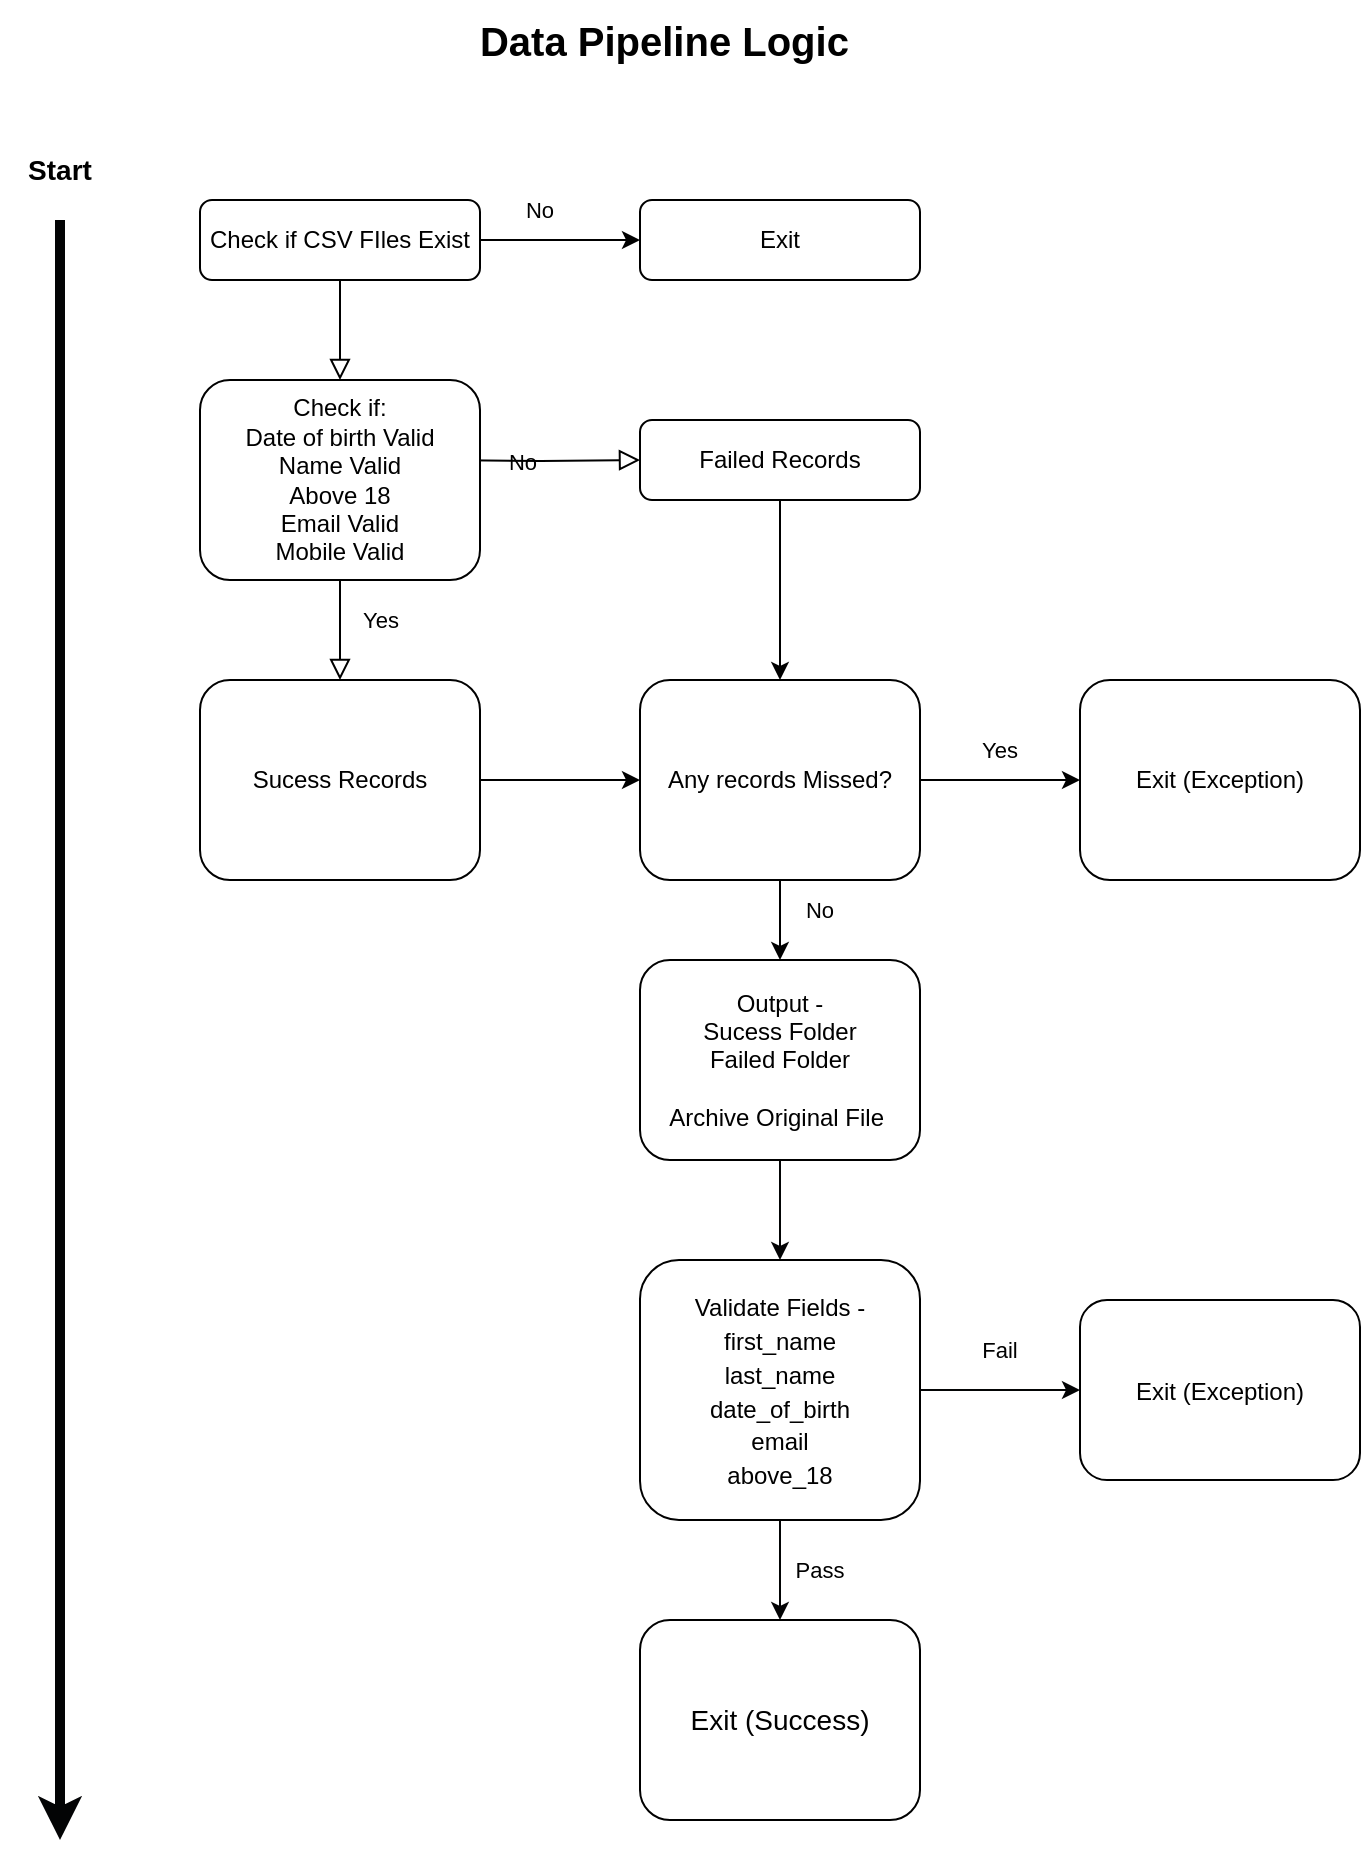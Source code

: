 <mxfile version="20.8.18" type="device"><diagram id="C5RBs43oDa-KdzZeNtuy" name="Page-1"><mxGraphModel dx="2074" dy="1131" grid="1" gridSize="10" guides="1" tooltips="1" connect="1" arrows="1" fold="1" page="1" pageScale="1" pageWidth="827" pageHeight="1169" math="0" shadow="0"><root><mxCell id="WIyWlLk6GJQsqaUBKTNV-0"/><mxCell id="WIyWlLk6GJQsqaUBKTNV-1" parent="WIyWlLk6GJQsqaUBKTNV-0"/><mxCell id="WIyWlLk6GJQsqaUBKTNV-2" value="" style="rounded=0;html=1;jettySize=auto;orthogonalLoop=1;fontSize=11;endArrow=block;endFill=0;endSize=8;strokeWidth=1;shadow=0;labelBackgroundColor=none;edgeStyle=orthogonalEdgeStyle;" parent="WIyWlLk6GJQsqaUBKTNV-1" source="WIyWlLk6GJQsqaUBKTNV-3" edge="1"><mxGeometry relative="1" as="geometry"><mxPoint x="220" y="220" as="targetPoint"/></mxGeometry></mxCell><mxCell id="Irj0CF1AJvNfWV9tgrWn-1" value="" style="edgeStyle=orthogonalEdgeStyle;rounded=0;orthogonalLoop=1;jettySize=auto;html=1;" edge="1" parent="WIyWlLk6GJQsqaUBKTNV-1" source="WIyWlLk6GJQsqaUBKTNV-3" target="Irj0CF1AJvNfWV9tgrWn-0"><mxGeometry relative="1" as="geometry"/></mxCell><mxCell id="WIyWlLk6GJQsqaUBKTNV-3" value="Check if CSV FIles Exist" style="rounded=1;whiteSpace=wrap;html=1;fontSize=12;glass=0;strokeWidth=1;shadow=0;" parent="WIyWlLk6GJQsqaUBKTNV-1" vertex="1"><mxGeometry x="150" y="130" width="140" height="40" as="geometry"/></mxCell><mxCell id="WIyWlLk6GJQsqaUBKTNV-4" value="Yes" style="rounded=0;html=1;jettySize=auto;orthogonalLoop=1;fontSize=11;endArrow=block;endFill=0;endSize=8;strokeWidth=1;shadow=0;labelBackgroundColor=none;edgeStyle=orthogonalEdgeStyle;" parent="WIyWlLk6GJQsqaUBKTNV-1" edge="1"><mxGeometry x="0.143" y="20" relative="1" as="geometry"><mxPoint as="offset"/><mxPoint x="220" y="300" as="sourcePoint"/><mxPoint x="220" y="370" as="targetPoint"/></mxGeometry></mxCell><mxCell id="WIyWlLk6GJQsqaUBKTNV-5" value="No" style="edgeStyle=orthogonalEdgeStyle;rounded=0;html=1;jettySize=auto;orthogonalLoop=1;fontSize=11;endArrow=block;endFill=0;endSize=8;strokeWidth=1;shadow=0;labelBackgroundColor=none;" parent="WIyWlLk6GJQsqaUBKTNV-1" target="WIyWlLk6GJQsqaUBKTNV-7" edge="1"><mxGeometry y="10" relative="1" as="geometry"><mxPoint as="offset"/><mxPoint x="270" y="260" as="sourcePoint"/></mxGeometry></mxCell><mxCell id="Irj0CF1AJvNfWV9tgrWn-13" style="edgeStyle=orthogonalEdgeStyle;rounded=0;orthogonalLoop=1;jettySize=auto;html=1;entryX=0.5;entryY=0;entryDx=0;entryDy=0;" edge="1" parent="WIyWlLk6GJQsqaUBKTNV-1" source="WIyWlLk6GJQsqaUBKTNV-7" target="Irj0CF1AJvNfWV9tgrWn-14"><mxGeometry relative="1" as="geometry"><mxPoint x="440" y="360" as="targetPoint"/></mxGeometry></mxCell><mxCell id="WIyWlLk6GJQsqaUBKTNV-7" value="Failed Records" style="rounded=1;whiteSpace=wrap;html=1;fontSize=12;glass=0;strokeWidth=1;shadow=0;" parent="WIyWlLk6GJQsqaUBKTNV-1" vertex="1"><mxGeometry x="370" y="240" width="140" height="40" as="geometry"/></mxCell><mxCell id="Irj0CF1AJvNfWV9tgrWn-0" value="Exit" style="rounded=1;whiteSpace=wrap;html=1;fontSize=12;glass=0;strokeWidth=1;shadow=0;" vertex="1" parent="WIyWlLk6GJQsqaUBKTNV-1"><mxGeometry x="370" y="130" width="140" height="40" as="geometry"/></mxCell><mxCell id="Irj0CF1AJvNfWV9tgrWn-3" value="Check if:&lt;br&gt;Date of birth Valid&lt;br&gt;Name Valid&lt;br&gt;Above 18&lt;br&gt;Email Valid&lt;br&gt;Mobile Valid" style="rounded=1;whiteSpace=wrap;html=1;fontSize=12;glass=0;strokeWidth=1;shadow=0;" vertex="1" parent="WIyWlLk6GJQsqaUBKTNV-1"><mxGeometry x="150" y="220" width="140" height="100" as="geometry"/></mxCell><mxCell id="Irj0CF1AJvNfWV9tgrWn-12" style="edgeStyle=orthogonalEdgeStyle;rounded=0;orthogonalLoop=1;jettySize=auto;html=1;" edge="1" parent="WIyWlLk6GJQsqaUBKTNV-1" source="Irj0CF1AJvNfWV9tgrWn-4"><mxGeometry relative="1" as="geometry"><mxPoint x="370" y="420" as="targetPoint"/></mxGeometry></mxCell><mxCell id="Irj0CF1AJvNfWV9tgrWn-4" value="Sucess Records" style="rounded=1;whiteSpace=wrap;html=1;fontSize=12;glass=0;strokeWidth=1;shadow=0;" vertex="1" parent="WIyWlLk6GJQsqaUBKTNV-1"><mxGeometry x="150" y="370" width="140" height="100" as="geometry"/></mxCell><mxCell id="Irj0CF1AJvNfWV9tgrWn-16" value="" style="edgeStyle=orthogonalEdgeStyle;rounded=0;orthogonalLoop=1;jettySize=auto;html=1;" edge="1" parent="WIyWlLk6GJQsqaUBKTNV-1" source="Irj0CF1AJvNfWV9tgrWn-14" target="Irj0CF1AJvNfWV9tgrWn-15"><mxGeometry relative="1" as="geometry"/></mxCell><mxCell id="Irj0CF1AJvNfWV9tgrWn-19" value="" style="edgeStyle=orthogonalEdgeStyle;rounded=0;orthogonalLoop=1;jettySize=auto;html=1;" edge="1" parent="WIyWlLk6GJQsqaUBKTNV-1" source="Irj0CF1AJvNfWV9tgrWn-14" target="Irj0CF1AJvNfWV9tgrWn-18"><mxGeometry relative="1" as="geometry"/></mxCell><mxCell id="Irj0CF1AJvNfWV9tgrWn-14" value="Any records Missed?" style="rounded=1;whiteSpace=wrap;html=1;fontSize=12;glass=0;strokeWidth=1;shadow=0;" vertex="1" parent="WIyWlLk6GJQsqaUBKTNV-1"><mxGeometry x="370" y="370" width="140" height="100" as="geometry"/></mxCell><mxCell id="Irj0CF1AJvNfWV9tgrWn-30" style="edgeStyle=orthogonalEdgeStyle;rounded=0;orthogonalLoop=1;jettySize=auto;html=1;entryX=0.5;entryY=0;entryDx=0;entryDy=0;strokeColor=#030405;strokeWidth=1;fontSize=14;" edge="1" parent="WIyWlLk6GJQsqaUBKTNV-1" source="Irj0CF1AJvNfWV9tgrWn-15" target="Irj0CF1AJvNfWV9tgrWn-29"><mxGeometry relative="1" as="geometry"/></mxCell><mxCell id="Irj0CF1AJvNfWV9tgrWn-15" value="Output - &lt;br&gt;Sucess Folder&lt;br&gt;Failed Folder&lt;br&gt;&lt;br&gt;Archive Original File&amp;nbsp;" style="rounded=1;whiteSpace=wrap;html=1;fontSize=12;glass=0;strokeWidth=1;shadow=0;" vertex="1" parent="WIyWlLk6GJQsqaUBKTNV-1"><mxGeometry x="370" y="510" width="140" height="100" as="geometry"/></mxCell><mxCell id="Irj0CF1AJvNfWV9tgrWn-18" value="Exit (Exception)" style="rounded=1;whiteSpace=wrap;html=1;fontSize=12;glass=0;strokeWidth=1;shadow=0;" vertex="1" parent="WIyWlLk6GJQsqaUBKTNV-1"><mxGeometry x="590" y="370" width="140" height="100" as="geometry"/></mxCell><mxCell id="Irj0CF1AJvNfWV9tgrWn-22" value="&lt;font style=&quot;font-size: 11px;&quot;&gt;No&lt;/font&gt;" style="text;html=1;strokeColor=none;fillColor=none;align=center;verticalAlign=middle;whiteSpace=wrap;rounded=0;" vertex="1" parent="WIyWlLk6GJQsqaUBKTNV-1"><mxGeometry x="290" y="120" width="60" height="30" as="geometry"/></mxCell><mxCell id="Irj0CF1AJvNfWV9tgrWn-23" value="&lt;font style=&quot;font-size: 11px;&quot;&gt;Yes&lt;/font&gt;" style="text;html=1;strokeColor=none;fillColor=none;align=center;verticalAlign=middle;whiteSpace=wrap;rounded=0;" vertex="1" parent="WIyWlLk6GJQsqaUBKTNV-1"><mxGeometry x="520" y="390" width="60" height="30" as="geometry"/></mxCell><mxCell id="Irj0CF1AJvNfWV9tgrWn-24" value="&lt;font style=&quot;font-size: 11px;&quot;&gt;No&lt;/font&gt;" style="text;html=1;strokeColor=none;fillColor=none;align=center;verticalAlign=middle;whiteSpace=wrap;rounded=0;" vertex="1" parent="WIyWlLk6GJQsqaUBKTNV-1"><mxGeometry x="430" y="470" width="60" height="30" as="geometry"/></mxCell><mxCell id="Irj0CF1AJvNfWV9tgrWn-25" value="" style="endArrow=classic;html=1;rounded=0;fontSize=11;strokeWidth=5;fillColor=#dae8fc;strokeColor=#030405;" edge="1" parent="WIyWlLk6GJQsqaUBKTNV-1"><mxGeometry width="50" height="50" relative="1" as="geometry"><mxPoint x="80" y="140" as="sourcePoint"/><mxPoint x="80" y="950" as="targetPoint"/></mxGeometry></mxCell><mxCell id="Irj0CF1AJvNfWV9tgrWn-26" value="&lt;font style=&quot;font-size: 14px;&quot;&gt;&lt;b&gt;Start&lt;/b&gt;&lt;/font&gt;" style="text;html=1;strokeColor=none;fillColor=none;align=center;verticalAlign=middle;whiteSpace=wrap;rounded=0;fontSize=11;" vertex="1" parent="WIyWlLk6GJQsqaUBKTNV-1"><mxGeometry x="50" y="100" width="60" height="30" as="geometry"/></mxCell><mxCell id="Irj0CF1AJvNfWV9tgrWn-32" style="edgeStyle=orthogonalEdgeStyle;rounded=0;orthogonalLoop=1;jettySize=auto;html=1;entryX=0.5;entryY=0;entryDx=0;entryDy=0;strokeColor=#030405;strokeWidth=1;fontSize=12;" edge="1" parent="WIyWlLk6GJQsqaUBKTNV-1" source="Irj0CF1AJvNfWV9tgrWn-29" target="Irj0CF1AJvNfWV9tgrWn-31"><mxGeometry relative="1" as="geometry"/></mxCell><mxCell id="Irj0CF1AJvNfWV9tgrWn-35" value="" style="edgeStyle=orthogonalEdgeStyle;rounded=0;orthogonalLoop=1;jettySize=auto;html=1;strokeColor=#030405;strokeWidth=1;fontSize=12;" edge="1" parent="WIyWlLk6GJQsqaUBKTNV-1" source="Irj0CF1AJvNfWV9tgrWn-29" target="Irj0CF1AJvNfWV9tgrWn-34"><mxGeometry relative="1" as="geometry"/></mxCell><mxCell id="Irj0CF1AJvNfWV9tgrWn-29" value="&lt;font style=&quot;font-size: 12px;&quot;&gt;Validate Fields -&lt;br&gt;first_name&lt;br&gt;last_name&lt;br&gt;date_of_birth&lt;br&gt;email&lt;br&gt;above_18&lt;br&gt;&lt;/font&gt;" style="whiteSpace=wrap;html=1;rounded=1;glass=0;strokeWidth=1;shadow=0;fontSize=14;" vertex="1" parent="WIyWlLk6GJQsqaUBKTNV-1"><mxGeometry x="370" y="660" width="140" height="130" as="geometry"/></mxCell><mxCell id="Irj0CF1AJvNfWV9tgrWn-31" value="Exit (Success)" style="whiteSpace=wrap;html=1;fontSize=14;rounded=1;glass=0;strokeWidth=1;shadow=0;" vertex="1" parent="WIyWlLk6GJQsqaUBKTNV-1"><mxGeometry x="370" y="840" width="140" height="100" as="geometry"/></mxCell><mxCell id="Irj0CF1AJvNfWV9tgrWn-33" value="&lt;font style=&quot;font-size: 11px;&quot;&gt;Pass&lt;/font&gt;" style="text;html=1;strokeColor=none;fillColor=none;align=center;verticalAlign=middle;whiteSpace=wrap;rounded=0;" vertex="1" parent="WIyWlLk6GJQsqaUBKTNV-1"><mxGeometry x="430" y="800" width="60" height="30" as="geometry"/></mxCell><mxCell id="Irj0CF1AJvNfWV9tgrWn-34" value="&lt;font style=&quot;font-size: 12px;&quot;&gt;Exit (Exception)&lt;/font&gt;" style="whiteSpace=wrap;html=1;fontSize=14;rounded=1;glass=0;strokeWidth=1;shadow=0;" vertex="1" parent="WIyWlLk6GJQsqaUBKTNV-1"><mxGeometry x="590" y="680" width="140" height="90" as="geometry"/></mxCell><mxCell id="Irj0CF1AJvNfWV9tgrWn-36" value="&lt;font style=&quot;font-size: 11px;&quot;&gt;Fail&lt;/font&gt;" style="text;html=1;strokeColor=none;fillColor=none;align=center;verticalAlign=middle;whiteSpace=wrap;rounded=0;" vertex="1" parent="WIyWlLk6GJQsqaUBKTNV-1"><mxGeometry x="520" y="690" width="60" height="30" as="geometry"/></mxCell><mxCell id="Irj0CF1AJvNfWV9tgrWn-37" value="&lt;font style=&quot;font-size: 20px;&quot;&gt;&lt;b&gt;Data Pipeline Logic&amp;nbsp;&lt;/b&gt;&lt;/font&gt;" style="text;html=1;strokeColor=none;fillColor=none;align=center;verticalAlign=middle;whiteSpace=wrap;rounded=0;fontSize=12;" vertex="1" parent="WIyWlLk6GJQsqaUBKTNV-1"><mxGeometry x="280" y="30" width="210" height="40" as="geometry"/></mxCell></root></mxGraphModel></diagram></mxfile>